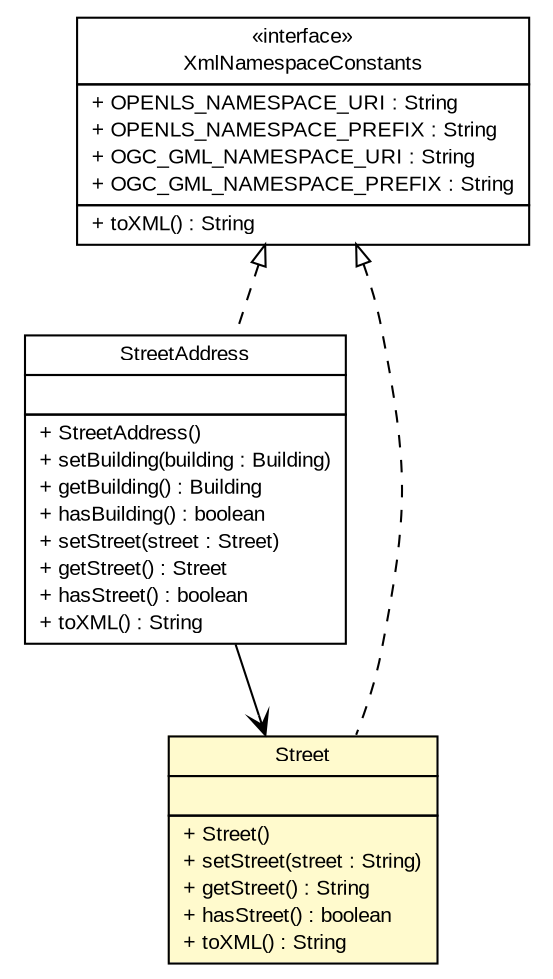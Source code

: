 #!/usr/local/bin/dot
#
# Class diagram 
# Generated by UMLGraph version R5_6 (http://www.umlgraph.org/)
#

digraph G {
	edge [fontname="arial",fontsize=10,labelfontname="arial",labelfontsize=10];
	node [fontname="arial",fontsize=10,shape=plaintext];
	nodesep=0.25;
	ranksep=0.5;
	// nl.mineleni.openls.databinding.openls.StreetAddress
	c2442 [label=<<table title="nl.mineleni.openls.databinding.openls.StreetAddress" border="0" cellborder="1" cellspacing="0" cellpadding="2" port="p" href="./StreetAddress.html">
		<tr><td><table border="0" cellspacing="0" cellpadding="1">
<tr><td align="center" balign="center"> StreetAddress </td></tr>
		</table></td></tr>
		<tr><td><table border="0" cellspacing="0" cellpadding="1">
<tr><td align="left" balign="left">  </td></tr>
		</table></td></tr>
		<tr><td><table border="0" cellspacing="0" cellpadding="1">
<tr><td align="left" balign="left"> + StreetAddress() </td></tr>
<tr><td align="left" balign="left"> + setBuilding(building : Building) </td></tr>
<tr><td align="left" balign="left"> + getBuilding() : Building </td></tr>
<tr><td align="left" balign="left"> + hasBuilding() : boolean </td></tr>
<tr><td align="left" balign="left"> + setStreet(street : Street) </td></tr>
<tr><td align="left" balign="left"> + getStreet() : Street </td></tr>
<tr><td align="left" balign="left"> + hasStreet() : boolean </td></tr>
<tr><td align="left" balign="left"> + toXML() : String </td></tr>
		</table></td></tr>
		</table>>, URL="./StreetAddress.html", fontname="arial", fontcolor="black", fontsize=10.0];
	// nl.mineleni.openls.databinding.openls.Street
	c2443 [label=<<table title="nl.mineleni.openls.databinding.openls.Street" border="0" cellborder="1" cellspacing="0" cellpadding="2" port="p" bgcolor="lemonChiffon" href="./Street.html">
		<tr><td><table border="0" cellspacing="0" cellpadding="1">
<tr><td align="center" balign="center"> Street </td></tr>
		</table></td></tr>
		<tr><td><table border="0" cellspacing="0" cellpadding="1">
<tr><td align="left" balign="left">  </td></tr>
		</table></td></tr>
		<tr><td><table border="0" cellspacing="0" cellpadding="1">
<tr><td align="left" balign="left"> + Street() </td></tr>
<tr><td align="left" balign="left"> + setStreet(street : String) </td></tr>
<tr><td align="left" balign="left"> + getStreet() : String </td></tr>
<tr><td align="left" balign="left"> + hasStreet() : boolean </td></tr>
<tr><td align="left" balign="left"> + toXML() : String </td></tr>
		</table></td></tr>
		</table>>, URL="./Street.html", fontname="arial", fontcolor="black", fontsize=10.0];
	// nl.mineleni.openls.XmlNamespaceConstants
	c2452 [label=<<table title="nl.mineleni.openls.XmlNamespaceConstants" border="0" cellborder="1" cellspacing="0" cellpadding="2" port="p" href="../../XmlNamespaceConstants.html">
		<tr><td><table border="0" cellspacing="0" cellpadding="1">
<tr><td align="center" balign="center"> &#171;interface&#187; </td></tr>
<tr><td align="center" balign="center"> XmlNamespaceConstants </td></tr>
		</table></td></tr>
		<tr><td><table border="0" cellspacing="0" cellpadding="1">
<tr><td align="left" balign="left"> + OPENLS_NAMESPACE_URI : String </td></tr>
<tr><td align="left" balign="left"> + OPENLS_NAMESPACE_PREFIX : String </td></tr>
<tr><td align="left" balign="left"> + OGC_GML_NAMESPACE_URI : String </td></tr>
<tr><td align="left" balign="left"> + OGC_GML_NAMESPACE_PREFIX : String </td></tr>
		</table></td></tr>
		<tr><td><table border="0" cellspacing="0" cellpadding="1">
<tr><td align="left" balign="left"> + toXML() : String </td></tr>
		</table></td></tr>
		</table>>, URL="../../XmlNamespaceConstants.html", fontname="arial", fontcolor="black", fontsize=10.0];
	//nl.mineleni.openls.databinding.openls.StreetAddress implements nl.mineleni.openls.XmlNamespaceConstants
	c2452:p -> c2442:p [dir=back,arrowtail=empty,style=dashed];
	//nl.mineleni.openls.databinding.openls.Street implements nl.mineleni.openls.XmlNamespaceConstants
	c2452:p -> c2443:p [dir=back,arrowtail=empty,style=dashed];
	// nl.mineleni.openls.databinding.openls.StreetAddress NAVASSOC nl.mineleni.openls.databinding.openls.Street
	c2442:p -> c2443:p [taillabel="", label="", headlabel="", fontname="arial", fontcolor="black", fontsize=10.0, color="black", arrowhead=open];
}

